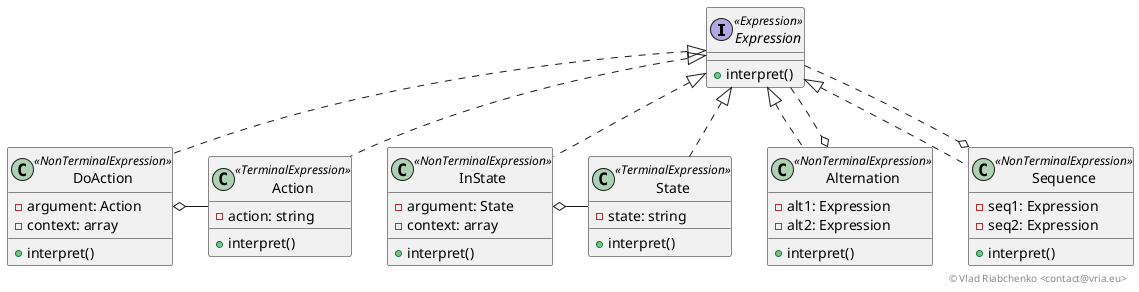 @startuml

interface Expression << Expression >> {
    +interpret()
}

class Action << TerminalExpression >> {
    -action: string
    +interpret()
}

class State << TerminalExpression >> {
    -state: string
    +interpret()
}

class DoAction << NonTerminalExpression >> {
    -argument: Action
    -context: array
    +interpret()
}

class InState << NonTerminalExpression >> {
    -argument: State
    -context: array
    +interpret()
}

class Alternation << NonTerminalExpression >> {
    -alt1: Expression
    -alt2: Expression
    +interpret()
}

class Sequence << NonTerminalExpression >> {
    -seq1: Expression
    -seq2: Expression
    +interpret()
}


Action .up.|> Expression
DoAction o-right- Action
DoAction .up.|> Expression
State .up.|> Expression
InState .up.|> Expression
InState o-right- State
Alternation .up.|> Expression
Alternation o.up. Expression
Sequence .up.|> Expression
Sequence o.up. Expression

right footer © Vlad Riabchenko <contact@vria.eu>

@enduml
